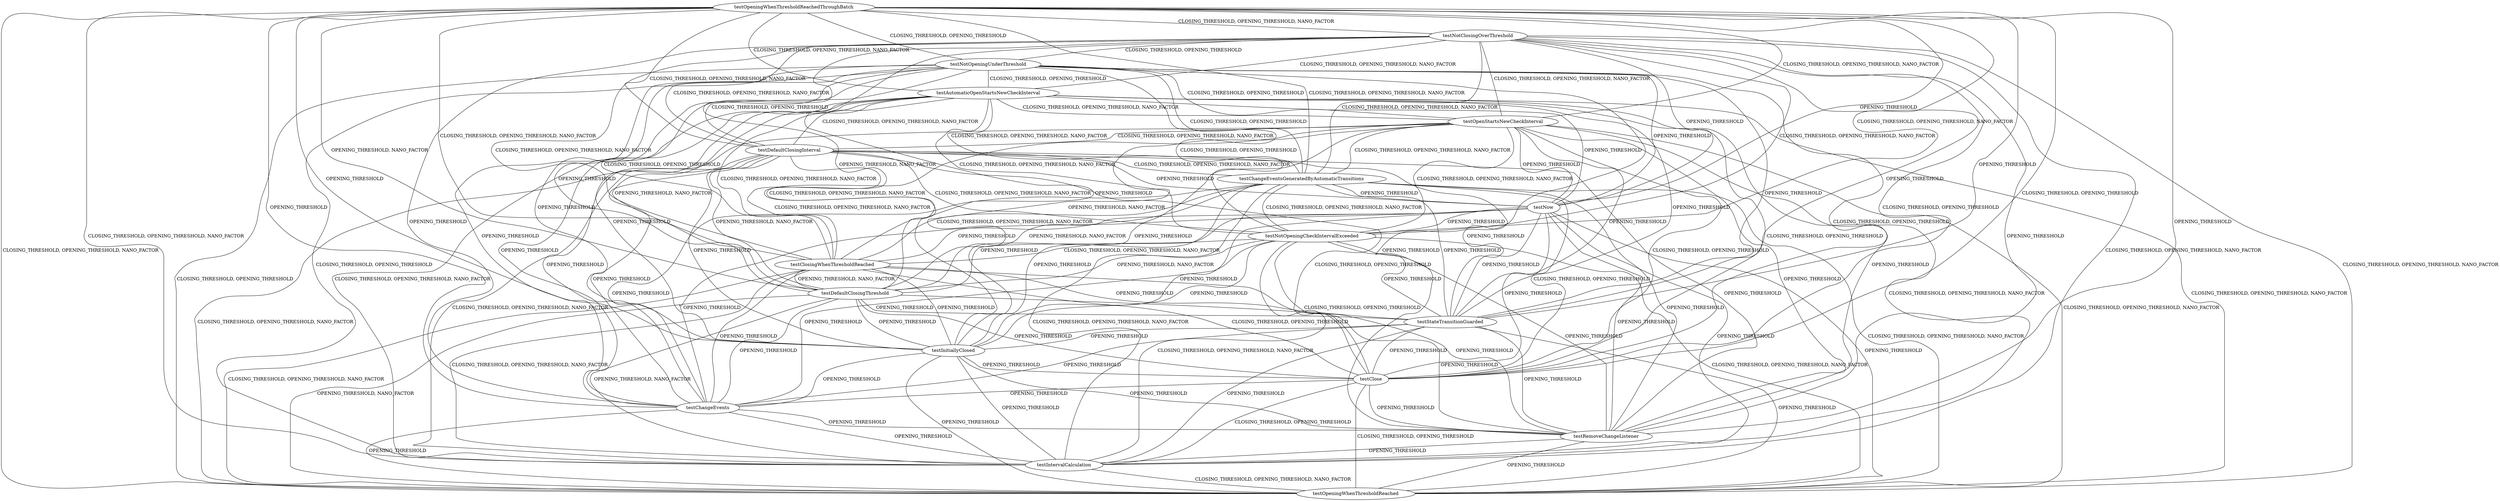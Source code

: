 digraph G {
testOpeningWhenThresholdReachedThroughBatch;
testNotClosingOverThreshold;
testNotOpeningUnderThreshold;
testAutomaticOpenStartsNewCheckInterval;
testOpenStartsNewCheckInterval;
testDefaultClosingInterval;
testChangeEventsGeneratedByAutomaticTransitions;
testNow;
testNotOpeningCheckIntervalExceeded;
testClosingWhenThresholdReached;
testDefaultClosingThreshold;
testStateTransitionGuarded;
testInitiallyClosed;
testClose;
testChangeEvents;
testRemoveChangeListener;
testIntervalCalculation;
testOpeningWhenThresholdReached;
testOpeningWhenThresholdReachedThroughBatch -> testNotClosingOverThreshold [label=" CLOSING_THRESHOLD, OPENING_THRESHOLD, NANO_FACTOR", dir=none];
testOpeningWhenThresholdReachedThroughBatch -> testNotOpeningUnderThreshold [label=" CLOSING_THRESHOLD, OPENING_THRESHOLD", dir=none];
testOpeningWhenThresholdReachedThroughBatch -> testAutomaticOpenStartsNewCheckInterval [label=" CLOSING_THRESHOLD, OPENING_THRESHOLD, NANO_FACTOR", dir=none];
testOpeningWhenThresholdReachedThroughBatch -> testOpenStartsNewCheckInterval [label=" CLOSING_THRESHOLD, OPENING_THRESHOLD, NANO_FACTOR", dir=none];
testOpeningWhenThresholdReachedThroughBatch -> testDefaultClosingInterval [label=" CLOSING_THRESHOLD, OPENING_THRESHOLD, NANO_FACTOR", dir=none];
testOpeningWhenThresholdReachedThroughBatch -> testChangeEventsGeneratedByAutomaticTransitions [label=" CLOSING_THRESHOLD, OPENING_THRESHOLD, NANO_FACTOR", dir=none];
testOpeningWhenThresholdReachedThroughBatch -> testNow [label=" OPENING_THRESHOLD", dir=none];
testOpeningWhenThresholdReachedThroughBatch -> testNotOpeningCheckIntervalExceeded [label=" CLOSING_THRESHOLD, OPENING_THRESHOLD, NANO_FACTOR", dir=none];
testOpeningWhenThresholdReachedThroughBatch -> testClosingWhenThresholdReached [label=" CLOSING_THRESHOLD, OPENING_THRESHOLD, NANO_FACTOR", dir=none];
testOpeningWhenThresholdReachedThroughBatch -> testDefaultClosingThreshold [label=" OPENING_THRESHOLD, NANO_FACTOR", dir=none];
testOpeningWhenThresholdReachedThroughBatch -> testStateTransitionGuarded [label=" OPENING_THRESHOLD", dir=none];
testOpeningWhenThresholdReachedThroughBatch -> testInitiallyClosed [label=" OPENING_THRESHOLD", dir=none];
testOpeningWhenThresholdReachedThroughBatch -> testClose [label=" CLOSING_THRESHOLD, OPENING_THRESHOLD", dir=none];
testOpeningWhenThresholdReachedThroughBatch -> testChangeEvents [label=" OPENING_THRESHOLD", dir=none];
testOpeningWhenThresholdReachedThroughBatch -> testRemoveChangeListener [label=" OPENING_THRESHOLD", dir=none];
testOpeningWhenThresholdReachedThroughBatch -> testIntervalCalculation [label=" CLOSING_THRESHOLD, OPENING_THRESHOLD, NANO_FACTOR", dir=none];
testOpeningWhenThresholdReachedThroughBatch -> testOpeningWhenThresholdReached [label=" CLOSING_THRESHOLD, OPENING_THRESHOLD, NANO_FACTOR", dir=none];
testNotClosingOverThreshold -> testNotOpeningUnderThreshold [label=" CLOSING_THRESHOLD, OPENING_THRESHOLD", dir=none];
testNotClosingOverThreshold -> testAutomaticOpenStartsNewCheckInterval [label=" CLOSING_THRESHOLD, OPENING_THRESHOLD, NANO_FACTOR", dir=none];
testNotClosingOverThreshold -> testOpenStartsNewCheckInterval [label=" CLOSING_THRESHOLD, OPENING_THRESHOLD, NANO_FACTOR", dir=none];
testNotClosingOverThreshold -> testDefaultClosingInterval [label=" CLOSING_THRESHOLD, OPENING_THRESHOLD, NANO_FACTOR", dir=none];
testNotClosingOverThreshold -> testChangeEventsGeneratedByAutomaticTransitions [label=" CLOSING_THRESHOLD, OPENING_THRESHOLD, NANO_FACTOR", dir=none];
testNotClosingOverThreshold -> testNow [label=" OPENING_THRESHOLD", dir=none];
testNotClosingOverThreshold -> testNotOpeningCheckIntervalExceeded [label=" CLOSING_THRESHOLD, OPENING_THRESHOLD, NANO_FACTOR", dir=none];
testNotClosingOverThreshold -> testClosingWhenThresholdReached [label=" CLOSING_THRESHOLD, OPENING_THRESHOLD, NANO_FACTOR", dir=none];
testNotClosingOverThreshold -> testDefaultClosingThreshold [label=" OPENING_THRESHOLD, NANO_FACTOR", dir=none];
testNotClosingOverThreshold -> testStateTransitionGuarded [label=" OPENING_THRESHOLD", dir=none];
testNotClosingOverThreshold -> testInitiallyClosed [label=" OPENING_THRESHOLD", dir=none];
testNotClosingOverThreshold -> testClose [label=" CLOSING_THRESHOLD, OPENING_THRESHOLD", dir=none];
testNotClosingOverThreshold -> testChangeEvents [label=" OPENING_THRESHOLD", dir=none];
testNotClosingOverThreshold -> testRemoveChangeListener [label=" OPENING_THRESHOLD", dir=none];
testNotClosingOverThreshold -> testIntervalCalculation [label=" CLOSING_THRESHOLD, OPENING_THRESHOLD, NANO_FACTOR", dir=none];
testNotClosingOverThreshold -> testOpeningWhenThresholdReached [label=" CLOSING_THRESHOLD, OPENING_THRESHOLD, NANO_FACTOR", dir=none];
testNotOpeningUnderThreshold -> testAutomaticOpenStartsNewCheckInterval [label=" CLOSING_THRESHOLD, OPENING_THRESHOLD", dir=none];
testNotOpeningUnderThreshold -> testOpenStartsNewCheckInterval [label=" CLOSING_THRESHOLD, OPENING_THRESHOLD", dir=none];
testNotOpeningUnderThreshold -> testDefaultClosingInterval [label=" CLOSING_THRESHOLD, OPENING_THRESHOLD", dir=none];
testNotOpeningUnderThreshold -> testChangeEventsGeneratedByAutomaticTransitions [label=" CLOSING_THRESHOLD, OPENING_THRESHOLD", dir=none];
testNotOpeningUnderThreshold -> testNow [label=" OPENING_THRESHOLD", dir=none];
testNotOpeningUnderThreshold -> testNotOpeningCheckIntervalExceeded [label=" CLOSING_THRESHOLD, OPENING_THRESHOLD", dir=none];
testNotOpeningUnderThreshold -> testClosingWhenThresholdReached [label=" CLOSING_THRESHOLD, OPENING_THRESHOLD", dir=none];
testNotOpeningUnderThreshold -> testDefaultClosingThreshold [label=" OPENING_THRESHOLD", dir=none];
testNotOpeningUnderThreshold -> testStateTransitionGuarded [label=" OPENING_THRESHOLD", dir=none];
testNotOpeningUnderThreshold -> testInitiallyClosed [label=" OPENING_THRESHOLD", dir=none];
testNotOpeningUnderThreshold -> testClose [label=" CLOSING_THRESHOLD, OPENING_THRESHOLD", dir=none];
testNotOpeningUnderThreshold -> testChangeEvents [label=" OPENING_THRESHOLD", dir=none];
testNotOpeningUnderThreshold -> testRemoveChangeListener [label=" OPENING_THRESHOLD", dir=none];
testNotOpeningUnderThreshold -> testIntervalCalculation [label=" CLOSING_THRESHOLD, OPENING_THRESHOLD", dir=none];
testNotOpeningUnderThreshold -> testOpeningWhenThresholdReached [label=" CLOSING_THRESHOLD, OPENING_THRESHOLD", dir=none];
testAutomaticOpenStartsNewCheckInterval -> testOpenStartsNewCheckInterval [label=" CLOSING_THRESHOLD, OPENING_THRESHOLD, NANO_FACTOR", dir=none];
testAutomaticOpenStartsNewCheckInterval -> testDefaultClosingInterval [label=" CLOSING_THRESHOLD, OPENING_THRESHOLD, NANO_FACTOR", dir=none];
testAutomaticOpenStartsNewCheckInterval -> testChangeEventsGeneratedByAutomaticTransitions [label=" CLOSING_THRESHOLD, OPENING_THRESHOLD, NANO_FACTOR", dir=none];
testAutomaticOpenStartsNewCheckInterval -> testNow [label=" OPENING_THRESHOLD", dir=none];
testAutomaticOpenStartsNewCheckInterval -> testNotOpeningCheckIntervalExceeded [label=" CLOSING_THRESHOLD, OPENING_THRESHOLD, NANO_FACTOR", dir=none];
testAutomaticOpenStartsNewCheckInterval -> testClosingWhenThresholdReached [label=" CLOSING_THRESHOLD, OPENING_THRESHOLD, NANO_FACTOR", dir=none];
testAutomaticOpenStartsNewCheckInterval -> testDefaultClosingThreshold [label=" OPENING_THRESHOLD, NANO_FACTOR", dir=none];
testAutomaticOpenStartsNewCheckInterval -> testStateTransitionGuarded [label=" OPENING_THRESHOLD", dir=none];
testAutomaticOpenStartsNewCheckInterval -> testInitiallyClosed [label=" OPENING_THRESHOLD", dir=none];
testAutomaticOpenStartsNewCheckInterval -> testClose [label=" CLOSING_THRESHOLD, OPENING_THRESHOLD", dir=none];
testAutomaticOpenStartsNewCheckInterval -> testChangeEvents [label=" OPENING_THRESHOLD", dir=none];
testAutomaticOpenStartsNewCheckInterval -> testRemoveChangeListener [label=" OPENING_THRESHOLD", dir=none];
testAutomaticOpenStartsNewCheckInterval -> testIntervalCalculation [label=" CLOSING_THRESHOLD, OPENING_THRESHOLD, NANO_FACTOR", dir=none];
testAutomaticOpenStartsNewCheckInterval -> testOpeningWhenThresholdReached [label=" CLOSING_THRESHOLD, OPENING_THRESHOLD, NANO_FACTOR", dir=none];
testOpenStartsNewCheckInterval -> testDefaultClosingInterval [label=" CLOSING_THRESHOLD, OPENING_THRESHOLD, NANO_FACTOR", dir=none];
testOpenStartsNewCheckInterval -> testChangeEventsGeneratedByAutomaticTransitions [label=" CLOSING_THRESHOLD, OPENING_THRESHOLD, NANO_FACTOR", dir=none];
testOpenStartsNewCheckInterval -> testNow [label=" OPENING_THRESHOLD", dir=none];
testOpenStartsNewCheckInterval -> testNotOpeningCheckIntervalExceeded [label=" CLOSING_THRESHOLD, OPENING_THRESHOLD, NANO_FACTOR", dir=none];
testOpenStartsNewCheckInterval -> testClosingWhenThresholdReached [label=" CLOSING_THRESHOLD, OPENING_THRESHOLD, NANO_FACTOR", dir=none];
testOpenStartsNewCheckInterval -> testDefaultClosingThreshold [label=" OPENING_THRESHOLD, NANO_FACTOR", dir=none];
testOpenStartsNewCheckInterval -> testStateTransitionGuarded [label=" OPENING_THRESHOLD", dir=none];
testOpenStartsNewCheckInterval -> testInitiallyClosed [label=" OPENING_THRESHOLD", dir=none];
testOpenStartsNewCheckInterval -> testClose [label=" CLOSING_THRESHOLD, OPENING_THRESHOLD", dir=none];
testOpenStartsNewCheckInterval -> testChangeEvents [label=" OPENING_THRESHOLD", dir=none];
testOpenStartsNewCheckInterval -> testRemoveChangeListener [label=" OPENING_THRESHOLD", dir=none];
testOpenStartsNewCheckInterval -> testIntervalCalculation [label=" CLOSING_THRESHOLD, OPENING_THRESHOLD, NANO_FACTOR", dir=none];
testOpenStartsNewCheckInterval -> testOpeningWhenThresholdReached [label=" CLOSING_THRESHOLD, OPENING_THRESHOLD, NANO_FACTOR", dir=none];
testDefaultClosingInterval -> testChangeEventsGeneratedByAutomaticTransitions [label=" CLOSING_THRESHOLD, OPENING_THRESHOLD, NANO_FACTOR", dir=none];
testDefaultClosingInterval -> testNow [label=" OPENING_THRESHOLD", dir=none];
testDefaultClosingInterval -> testNotOpeningCheckIntervalExceeded [label=" CLOSING_THRESHOLD, OPENING_THRESHOLD, NANO_FACTOR", dir=none];
testDefaultClosingInterval -> testClosingWhenThresholdReached [label=" CLOSING_THRESHOLD, OPENING_THRESHOLD, NANO_FACTOR", dir=none];
testDefaultClosingInterval -> testDefaultClosingThreshold [label=" OPENING_THRESHOLD, NANO_FACTOR", dir=none];
testDefaultClosingInterval -> testStateTransitionGuarded [label=" OPENING_THRESHOLD", dir=none];
testDefaultClosingInterval -> testInitiallyClosed [label=" OPENING_THRESHOLD", dir=none];
testDefaultClosingInterval -> testClose [label=" CLOSING_THRESHOLD, OPENING_THRESHOLD", dir=none];
testDefaultClosingInterval -> testChangeEvents [label=" OPENING_THRESHOLD", dir=none];
testDefaultClosingInterval -> testRemoveChangeListener [label=" OPENING_THRESHOLD", dir=none];
testDefaultClosingInterval -> testIntervalCalculation [label=" CLOSING_THRESHOLD, OPENING_THRESHOLD, NANO_FACTOR", dir=none];
testDefaultClosingInterval -> testOpeningWhenThresholdReached [label=" CLOSING_THRESHOLD, OPENING_THRESHOLD, NANO_FACTOR", dir=none];
testChangeEventsGeneratedByAutomaticTransitions -> testNow [label=" OPENING_THRESHOLD", dir=none];
testChangeEventsGeneratedByAutomaticTransitions -> testNotOpeningCheckIntervalExceeded [label=" CLOSING_THRESHOLD, OPENING_THRESHOLD, NANO_FACTOR", dir=none];
testChangeEventsGeneratedByAutomaticTransitions -> testClosingWhenThresholdReached [label=" CLOSING_THRESHOLD, OPENING_THRESHOLD, NANO_FACTOR", dir=none];
testChangeEventsGeneratedByAutomaticTransitions -> testDefaultClosingThreshold [label=" OPENING_THRESHOLD, NANO_FACTOR", dir=none];
testChangeEventsGeneratedByAutomaticTransitions -> testStateTransitionGuarded [label=" OPENING_THRESHOLD", dir=none];
testChangeEventsGeneratedByAutomaticTransitions -> testInitiallyClosed [label=" OPENING_THRESHOLD", dir=none];
testChangeEventsGeneratedByAutomaticTransitions -> testClose [label=" CLOSING_THRESHOLD, OPENING_THRESHOLD", dir=none];
testChangeEventsGeneratedByAutomaticTransitions -> testChangeEvents [label=" OPENING_THRESHOLD", dir=none];
testChangeEventsGeneratedByAutomaticTransitions -> testRemoveChangeListener [label=" OPENING_THRESHOLD", dir=none];
testChangeEventsGeneratedByAutomaticTransitions -> testIntervalCalculation [label=" CLOSING_THRESHOLD, OPENING_THRESHOLD, NANO_FACTOR", dir=none];
testChangeEventsGeneratedByAutomaticTransitions -> testOpeningWhenThresholdReached [label=" CLOSING_THRESHOLD, OPENING_THRESHOLD, NANO_FACTOR", dir=none];
testNow -> testNotOpeningCheckIntervalExceeded [label=" OPENING_THRESHOLD", dir=none];
testNow -> testClosingWhenThresholdReached [label=" OPENING_THRESHOLD", dir=none];
testNow -> testDefaultClosingThreshold [label=" OPENING_THRESHOLD", dir=none];
testNow -> testStateTransitionGuarded [label=" OPENING_THRESHOLD", dir=none];
testNow -> testInitiallyClosed [label=" OPENING_THRESHOLD", dir=none];
testNow -> testClose [label=" OPENING_THRESHOLD", dir=none];
testNow -> testChangeEvents [label=" OPENING_THRESHOLD", dir=none];
testNow -> testRemoveChangeListener [label=" OPENING_THRESHOLD", dir=none];
testNow -> testIntervalCalculation [label=" OPENING_THRESHOLD", dir=none];
testNow -> testOpeningWhenThresholdReached [label=" OPENING_THRESHOLD", dir=none];
testNotOpeningCheckIntervalExceeded -> testClosingWhenThresholdReached [label=" CLOSING_THRESHOLD, OPENING_THRESHOLD, NANO_FACTOR", dir=none];
testNotOpeningCheckIntervalExceeded -> testDefaultClosingThreshold [label=" OPENING_THRESHOLD, NANO_FACTOR", dir=none];
testNotOpeningCheckIntervalExceeded -> testStateTransitionGuarded [label=" OPENING_THRESHOLD", dir=none];
testNotOpeningCheckIntervalExceeded -> testInitiallyClosed [label=" OPENING_THRESHOLD", dir=none];
testNotOpeningCheckIntervalExceeded -> testClose [label=" CLOSING_THRESHOLD, OPENING_THRESHOLD", dir=none];
testNotOpeningCheckIntervalExceeded -> testChangeEvents [label=" OPENING_THRESHOLD", dir=none];
testNotOpeningCheckIntervalExceeded -> testRemoveChangeListener [label=" OPENING_THRESHOLD", dir=none];
testNotOpeningCheckIntervalExceeded -> testIntervalCalculation [label=" CLOSING_THRESHOLD, OPENING_THRESHOLD, NANO_FACTOR", dir=none];
testNotOpeningCheckIntervalExceeded -> testOpeningWhenThresholdReached [label=" CLOSING_THRESHOLD, OPENING_THRESHOLD, NANO_FACTOR", dir=none];
testClosingWhenThresholdReached -> testDefaultClosingThreshold [label=" OPENING_THRESHOLD, NANO_FACTOR", dir=none];
testClosingWhenThresholdReached -> testStateTransitionGuarded [label=" OPENING_THRESHOLD", dir=none];
testClosingWhenThresholdReached -> testInitiallyClosed [label=" OPENING_THRESHOLD", dir=none];
testClosingWhenThresholdReached -> testClose [label=" CLOSING_THRESHOLD, OPENING_THRESHOLD", dir=none];
testClosingWhenThresholdReached -> testChangeEvents [label=" OPENING_THRESHOLD", dir=none];
testClosingWhenThresholdReached -> testRemoveChangeListener [label=" OPENING_THRESHOLD", dir=none];
testClosingWhenThresholdReached -> testIntervalCalculation [label=" CLOSING_THRESHOLD, OPENING_THRESHOLD, NANO_FACTOR", dir=none];
testClosingWhenThresholdReached -> testOpeningWhenThresholdReached [label=" CLOSING_THRESHOLD, OPENING_THRESHOLD, NANO_FACTOR", dir=none];
testDefaultClosingThreshold -> testStateTransitionGuarded [label=" OPENING_THRESHOLD", dir=none];
testDefaultClosingThreshold -> testInitiallyClosed [label=" OPENING_THRESHOLD", dir=none];
testDefaultClosingThreshold -> testClose [label=" OPENING_THRESHOLD", dir=none];
testDefaultClosingThreshold -> testChangeEvents [label=" OPENING_THRESHOLD", dir=none];
testDefaultClosingThreshold -> testRemoveChangeListener [label=" OPENING_THRESHOLD", dir=none];
testDefaultClosingThreshold -> testIntervalCalculation [label=" OPENING_THRESHOLD, NANO_FACTOR", dir=none];
testDefaultClosingThreshold -> testOpeningWhenThresholdReached [label=" OPENING_THRESHOLD, NANO_FACTOR", dir=none];
testStateTransitionGuarded -> testInitiallyClosed [label=" OPENING_THRESHOLD", dir=none];
testStateTransitionGuarded -> testClose [label=" OPENING_THRESHOLD", dir=none];
testStateTransitionGuarded -> testChangeEvents [label=" OPENING_THRESHOLD", dir=none];
testStateTransitionGuarded -> testRemoveChangeListener [label=" OPENING_THRESHOLD", dir=none];
testStateTransitionGuarded -> testIntervalCalculation [label=" OPENING_THRESHOLD", dir=none];
testStateTransitionGuarded -> testOpeningWhenThresholdReached [label=" OPENING_THRESHOLD", dir=none];
testInitiallyClosed -> testClose [label=" OPENING_THRESHOLD", dir=none];
testInitiallyClosed -> testChangeEvents [label=" OPENING_THRESHOLD", dir=none];
testInitiallyClosed -> testRemoveChangeListener [label=" OPENING_THRESHOLD", dir=none];
testInitiallyClosed -> testIntervalCalculation [label=" OPENING_THRESHOLD", dir=none];
testInitiallyClosed -> testOpeningWhenThresholdReached [label=" OPENING_THRESHOLD", dir=none];
testClose -> testChangeEvents [label=" OPENING_THRESHOLD", dir=none];
testClose -> testRemoveChangeListener [label=" OPENING_THRESHOLD", dir=none];
testClose -> testIntervalCalculation [label=" CLOSING_THRESHOLD, OPENING_THRESHOLD", dir=none];
testClose -> testOpeningWhenThresholdReached [label=" CLOSING_THRESHOLD, OPENING_THRESHOLD", dir=none];
testChangeEvents -> testRemoveChangeListener [label=" OPENING_THRESHOLD", dir=none];
testChangeEvents -> testIntervalCalculation [label=" OPENING_THRESHOLD", dir=none];
testChangeEvents -> testOpeningWhenThresholdReached [label=" OPENING_THRESHOLD", dir=none];
testRemoveChangeListener -> testIntervalCalculation [label=" OPENING_THRESHOLD", dir=none];
testRemoveChangeListener -> testOpeningWhenThresholdReached [label=" OPENING_THRESHOLD", dir=none];
testIntervalCalculation -> testOpeningWhenThresholdReached [label=" CLOSING_THRESHOLD, OPENING_THRESHOLD, NANO_FACTOR", dir=none];
}